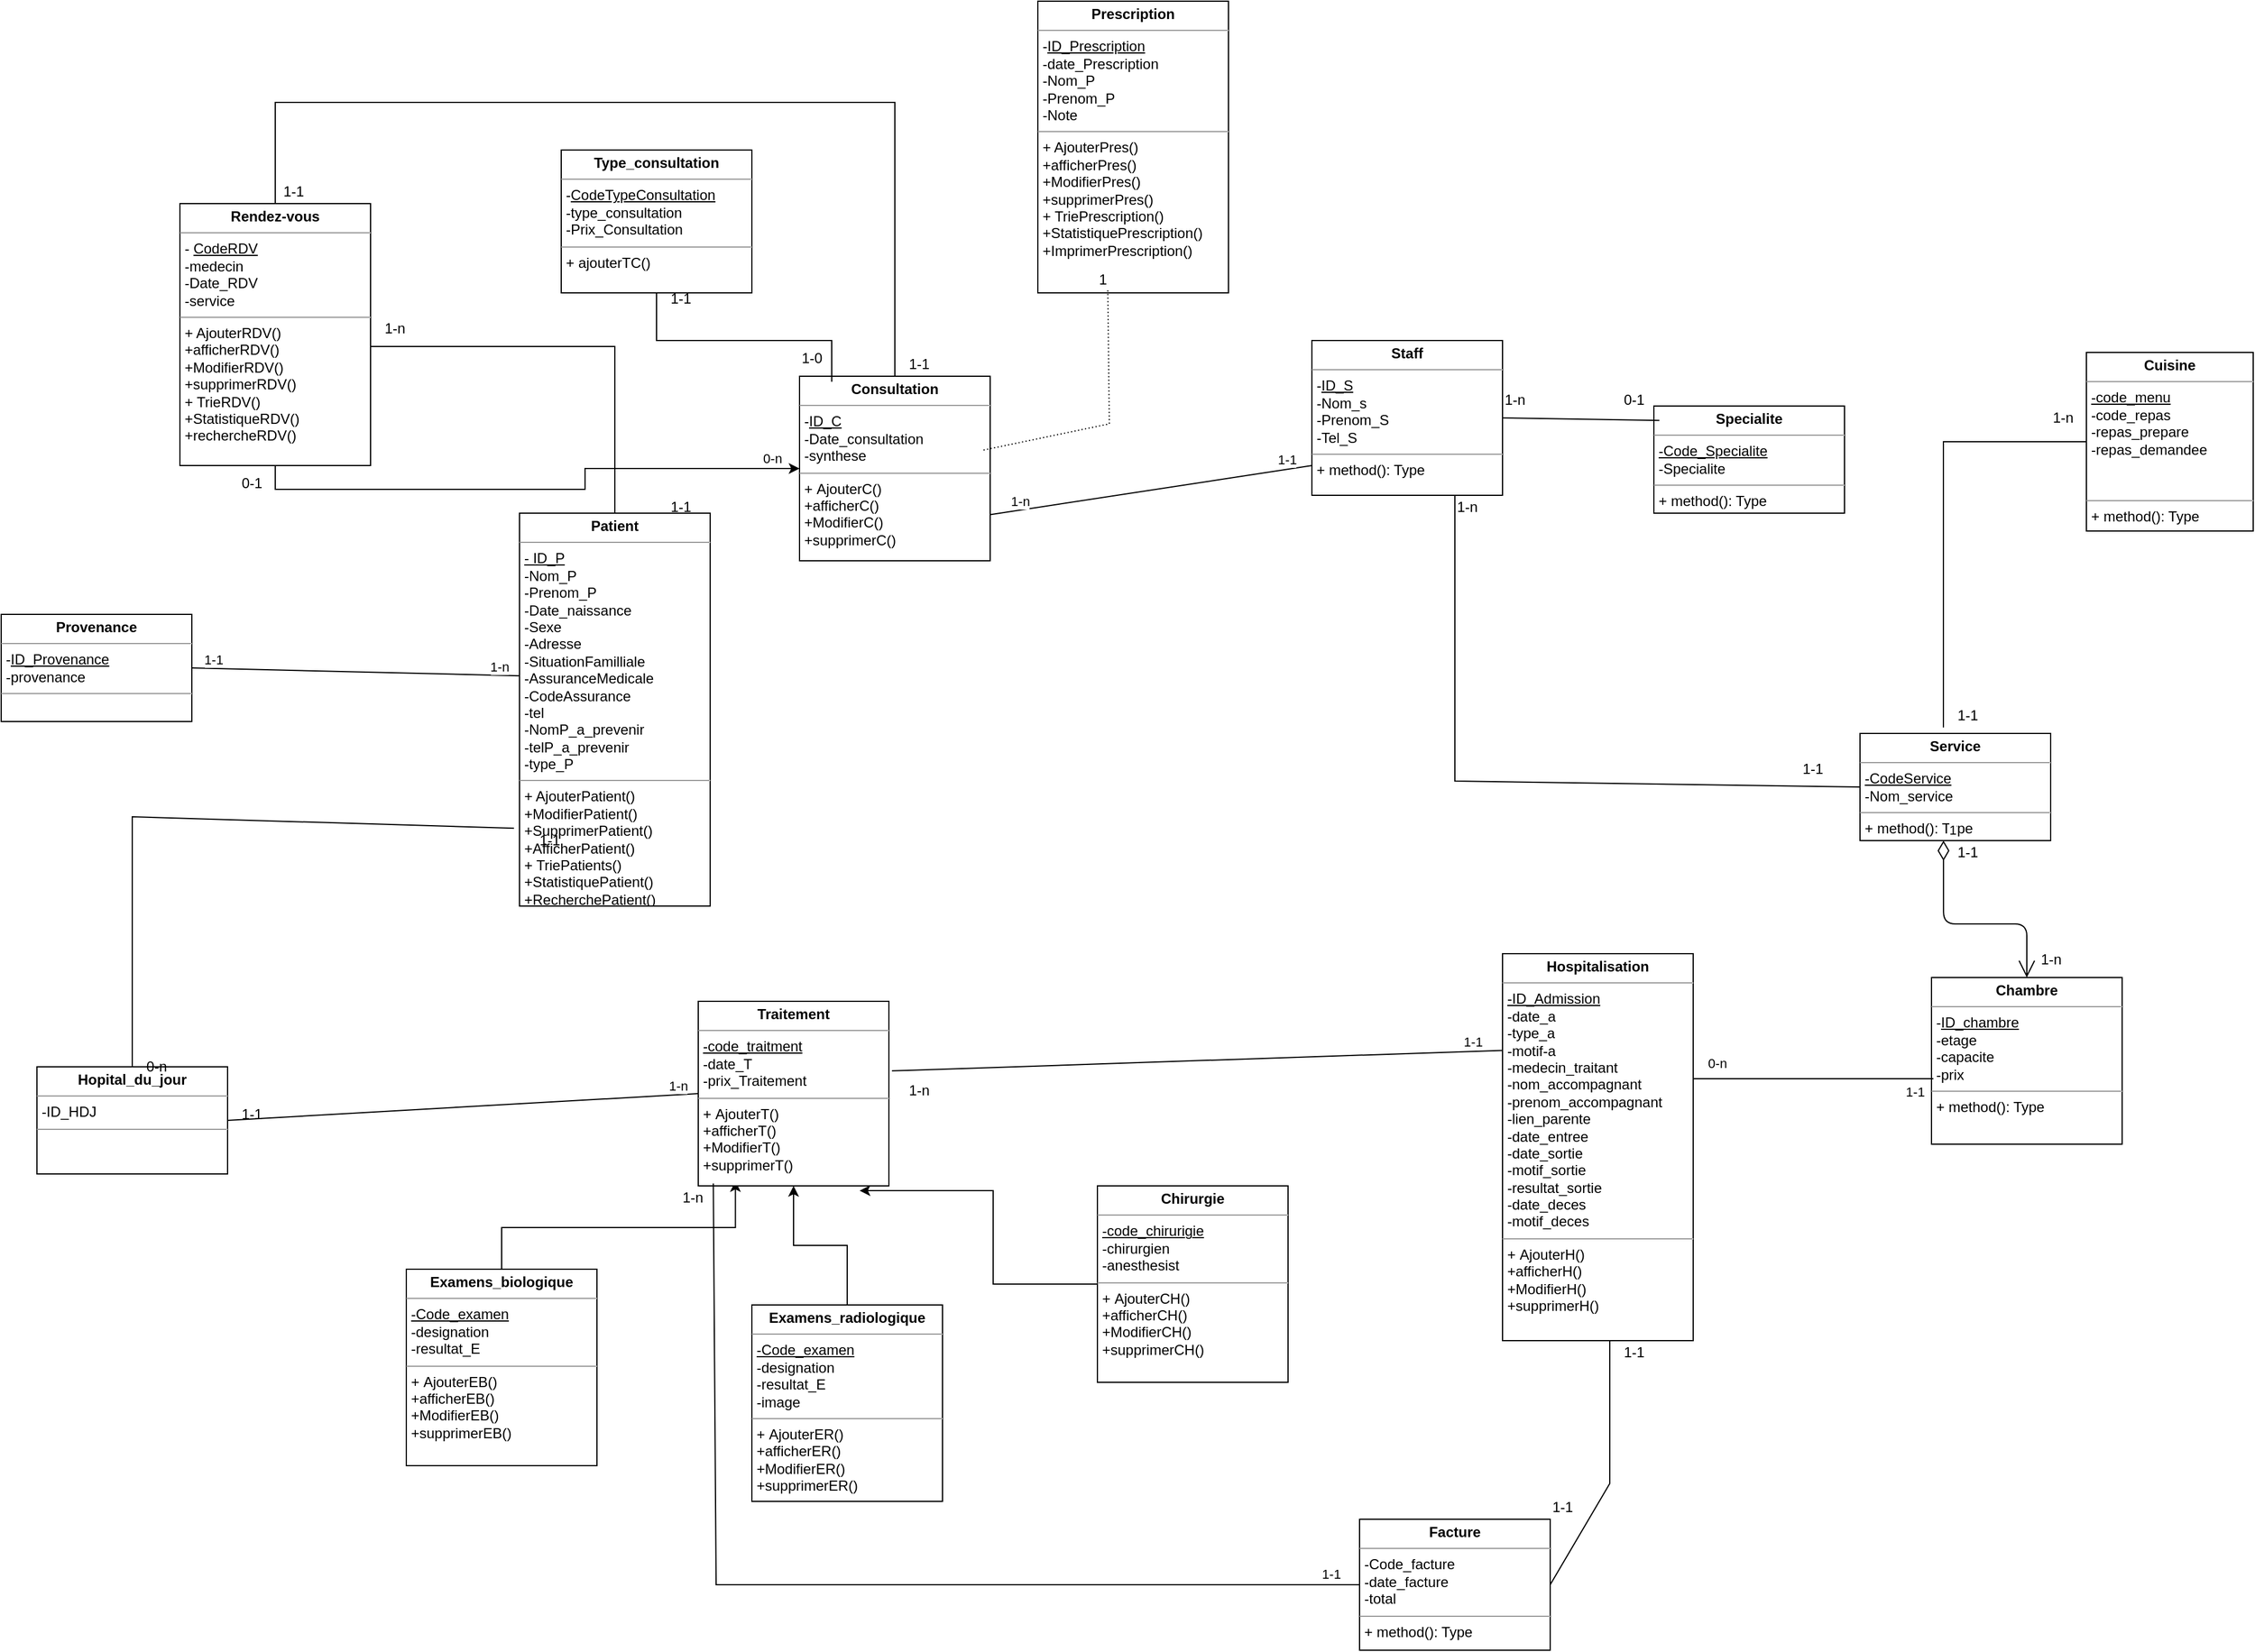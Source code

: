 <mxfile version="13.8.6" type="device"><diagram id="wdol4EGMDwvjUZwqINW_" name="Page-1"><mxGraphModel dx="2154" dy="1728" grid="1" gridSize="10" guides="1" tooltips="1" connect="1" arrows="1" fold="1" page="1" pageScale="1" pageWidth="850" pageHeight="1100" math="0" shadow="0"><root><mxCell id="0"/><mxCell id="1" parent="0"/><mxCell id="u0BROL6Khi2blqSMEqka-16" value="&lt;p style=&quot;margin: 0px ; margin-top: 4px ; text-align: center&quot;&gt;&lt;b&gt;Patient&lt;/b&gt;&lt;/p&gt;&lt;hr size=&quot;1&quot;&gt;&lt;p style=&quot;margin: 0px ; margin-left: 4px&quot;&gt;&lt;u&gt;- ID_P&lt;/u&gt;&lt;/p&gt;&lt;p style=&quot;margin: 0px ; margin-left: 4px&quot;&gt;-Nom_P&lt;/p&gt;&lt;p style=&quot;margin: 0px ; margin-left: 4px&quot;&gt;-Prenom_P&lt;/p&gt;&lt;p style=&quot;margin: 0px ; margin-left: 4px&quot;&gt;-Date_naissance&lt;/p&gt;&lt;p style=&quot;margin: 0px ; margin-left: 4px&quot;&gt;-Sexe&lt;/p&gt;&lt;p style=&quot;margin: 0px ; margin-left: 4px&quot;&gt;-Adresse&lt;/p&gt;&lt;p style=&quot;margin: 0px ; margin-left: 4px&quot;&gt;-SituationFamilliale&lt;/p&gt;&lt;p style=&quot;margin: 0px ; margin-left: 4px&quot;&gt;-AssuranceMedicale&lt;/p&gt;&lt;p style=&quot;margin: 0px ; margin-left: 4px&quot;&gt;-CodeAssurance&lt;/p&gt;&lt;p style=&quot;margin: 0px ; margin-left: 4px&quot;&gt;-tel&lt;/p&gt;&lt;p style=&quot;margin: 0px ; margin-left: 4px&quot;&gt;-NomP_a_prevenir&lt;/p&gt;&lt;p style=&quot;margin: 0px ; margin-left: 4px&quot;&gt;-telP_a_prevenir&lt;/p&gt;&lt;p style=&quot;margin: 0px ; margin-left: 4px&quot;&gt;-type_P&lt;br&gt;&lt;/p&gt;&lt;hr size=&quot;1&quot;&gt;&lt;p style=&quot;margin: 0px ; margin-left: 4px&quot;&gt;+ AjouterPatient()&lt;/p&gt;&lt;p style=&quot;margin: 0px ; margin-left: 4px&quot;&gt;+ModifierPatient()&lt;/p&gt;&lt;p style=&quot;margin: 0px ; margin-left: 4px&quot;&gt;+SupprimerPatient()&lt;/p&gt;&lt;p style=&quot;margin: 0px ; margin-left: 4px&quot;&gt;+AfficherPatient()&lt;/p&gt;&lt;p style=&quot;margin: 0px 0px 0px 4px&quot;&gt;+ TriePatients()&lt;/p&gt;&lt;p style=&quot;margin: 0px 0px 0px 4px&quot;&gt;+StatistiquePatient()&lt;/p&gt;&lt;p style=&quot;margin: 0px 0px 0px 4px&quot;&gt;+RecherchePatient()&lt;/p&gt;" style="verticalAlign=top;align=left;overflow=fill;fontSize=12;fontFamily=Helvetica;html=1;" parent="1" vertex="1"><mxGeometry x="165" y="60" width="160" height="330" as="geometry"/></mxCell><mxCell id="u0BROL6Khi2blqSMEqka-47" style="edgeStyle=orthogonalEdgeStyle;rounded=0;orthogonalLoop=1;jettySize=auto;html=1;exitX=0.5;exitY=1;exitDx=0;exitDy=0;entryX=0;entryY=0.5;entryDx=0;entryDy=0;" parent="1" source="u0BROL6Khi2blqSMEqka-17" target="u0BROL6Khi2blqSMEqka-22" edge="1"><mxGeometry relative="1" as="geometry"/></mxCell><mxCell id="u0BROL6Khi2blqSMEqka-49" value="0-n" style="edgeLabel;html=1;align=center;verticalAlign=middle;resizable=0;points=[];" parent="u0BROL6Khi2blqSMEqka-47" vertex="1" connectable="0"><mxGeometry x="0.903" y="9" relative="1" as="geometry"><mxPoint as="offset"/></mxGeometry></mxCell><mxCell id="u0BROL6Khi2blqSMEqka-17" value="&lt;p style=&quot;margin: 0px ; margin-top: 4px ; text-align: center&quot;&gt;&lt;b&gt;Rendez-vous&lt;/b&gt;&lt;/p&gt;&lt;hr size=&quot;1&quot;&gt;&lt;p style=&quot;margin: 0px ; margin-left: 4px&quot;&gt;- &lt;u&gt;CodeRDV&lt;/u&gt;&lt;/p&gt;&lt;p style=&quot;margin: 0px ; margin-left: 4px&quot;&gt;-medecin&lt;/p&gt;&lt;p style=&quot;margin: 0px ; margin-left: 4px&quot;&gt;-Date_RDV&lt;/p&gt;&lt;p style=&quot;margin: 0px ; margin-left: 4px&quot;&gt;-service&amp;nbsp;&lt;/p&gt;&lt;hr size=&quot;1&quot;&gt;&lt;p style=&quot;margin: 0px ; margin-left: 4px&quot;&gt;+ AjouterRDV()&lt;/p&gt;&lt;p style=&quot;margin: 0px ; margin-left: 4px&quot;&gt;+afficherRDV()&lt;/p&gt;&lt;p style=&quot;margin: 0px ; margin-left: 4px&quot;&gt;+ModifierRDV()&lt;/p&gt;&lt;p style=&quot;margin: 0px ; margin-left: 4px&quot;&gt;+supprimerRDV()&lt;/p&gt;&lt;p style=&quot;margin: 0px 0px 0px 4px&quot;&gt;+ TrieRDV()&lt;/p&gt;&lt;p style=&quot;margin: 0px 0px 0px 4px&quot;&gt;+StatistiqueRDV()&lt;/p&gt;&lt;p style=&quot;margin: 0px 0px 0px 4px&quot;&gt;+rechercheRDV()&lt;/p&gt;" style="verticalAlign=top;align=left;overflow=fill;fontSize=12;fontFamily=Helvetica;html=1;" parent="1" vertex="1"><mxGeometry x="-120" y="-200" width="160" height="220" as="geometry"/></mxCell><mxCell id="u0BROL6Khi2blqSMEqka-21" value="&lt;p style=&quot;margin: 0px ; margin-top: 4px ; text-align: center&quot;&gt;&lt;b&gt;Type_consultation&lt;/b&gt;&lt;/p&gt;&lt;hr size=&quot;1&quot;&gt;&lt;p style=&quot;margin: 0px ; margin-left: 4px&quot;&gt;-&lt;u&gt;CodeTypeConsultation&lt;/u&gt;&lt;/p&gt;&lt;p style=&quot;margin: 0px ; margin-left: 4px&quot;&gt;-type_consultation&lt;/p&gt;&lt;p style=&quot;margin: 0px ; margin-left: 4px&quot;&gt;-Prix_Consultation&lt;/p&gt;&lt;hr size=&quot;1&quot;&gt;&lt;p style=&quot;margin: 0px ; margin-left: 4px&quot;&gt;+ ajouterTC()&lt;/p&gt;" style="verticalAlign=top;align=left;overflow=fill;fontSize=12;fontFamily=Helvetica;html=1;" parent="1" vertex="1"><mxGeometry x="200" y="-245" width="160" height="120" as="geometry"/></mxCell><mxCell id="u0BROL6Khi2blqSMEqka-22" value="&lt;p style=&quot;margin: 0px ; margin-top: 4px ; text-align: center&quot;&gt;&lt;b&gt;Consultation&lt;/b&gt;&lt;/p&gt;&lt;hr size=&quot;1&quot;&gt;&lt;p style=&quot;margin: 0px ; margin-left: 4px&quot;&gt;-&lt;u&gt;ID_C&lt;/u&gt;&lt;/p&gt;&lt;p style=&quot;margin: 0px ; margin-left: 4px&quot;&gt;-Date_consultation&lt;/p&gt;&lt;p style=&quot;margin: 0px ; margin-left: 4px&quot;&gt;-synthese&lt;/p&gt;&lt;hr size=&quot;1&quot;&gt;&lt;p style=&quot;margin: 0px ; margin-left: 4px&quot;&gt;+&amp;nbsp;&lt;span&gt;AjouterC()&lt;/span&gt;&lt;/p&gt;&lt;p style=&quot;margin: 0px 0px 0px 4px&quot;&gt;+afficherC()&lt;/p&gt;&lt;p style=&quot;margin: 0px 0px 0px 4px&quot;&gt;+ModifierC()&lt;/p&gt;&lt;p style=&quot;margin: 0px 0px 0px 4px&quot;&gt;+supprimerC()&lt;/p&gt;&lt;p style=&quot;margin: 0px 0px 0px 4px&quot;&gt;&lt;br&gt;&lt;/p&gt;" style="verticalAlign=top;align=left;overflow=fill;fontSize=12;fontFamily=Helvetica;html=1;" parent="1" vertex="1"><mxGeometry x="400" y="-55" width="160" height="155" as="geometry"/></mxCell><mxCell id="u0BROL6Khi2blqSMEqka-23" value="&lt;p style=&quot;margin: 0px ; margin-top: 4px ; text-align: center&quot;&gt;&lt;b&gt;Prescription&lt;/b&gt;&lt;/p&gt;&lt;hr size=&quot;1&quot;&gt;&lt;p style=&quot;margin: 0px ; margin-left: 4px&quot;&gt;-&lt;u&gt;ID_Prescription&lt;/u&gt;&lt;/p&gt;&lt;p style=&quot;margin: 0px ; margin-left: 4px&quot;&gt;-date_Prescription&lt;/p&gt;&lt;p style=&quot;margin: 0px ; margin-left: 4px&quot;&gt;-Nom_P&lt;/p&gt;&lt;p style=&quot;margin: 0px ; margin-left: 4px&quot;&gt;-Prenom_P&lt;/p&gt;&lt;p style=&quot;margin: 0px ; margin-left: 4px&quot;&gt;-Note&lt;/p&gt;&lt;hr size=&quot;1&quot;&gt;&lt;p style=&quot;margin: 0px 0px 0px 4px&quot;&gt;+ AjouterPres()&lt;/p&gt;&lt;p style=&quot;margin: 0px 0px 0px 4px&quot;&gt;+afficherPres()&lt;/p&gt;&lt;p style=&quot;margin: 0px 0px 0px 4px&quot;&gt;+ModifierPres()&lt;/p&gt;&lt;p style=&quot;margin: 0px 0px 0px 4px&quot;&gt;+supprimerPres()&lt;/p&gt;&lt;p style=&quot;margin: 0px 0px 0px 4px&quot;&gt;+ TriePrescription()&lt;/p&gt;&lt;p style=&quot;margin: 0px 0px 0px 4px&quot;&gt;+StatistiquePrescription()&lt;/p&gt;&lt;p style=&quot;margin: 0px 0px 0px 4px&quot;&gt;+ImprimerPrescription()&lt;/p&gt;" style="verticalAlign=top;align=left;overflow=fill;fontSize=12;fontFamily=Helvetica;html=1;" parent="1" vertex="1"><mxGeometry x="600" y="-370" width="160" height="245" as="geometry"/></mxCell><mxCell id="u0BROL6Khi2blqSMEqka-24" value="&lt;p style=&quot;margin: 0px ; margin-top: 4px ; text-align: center&quot;&gt;&lt;b&gt;Staff&lt;/b&gt;&lt;/p&gt;&lt;hr size=&quot;1&quot;&gt;&lt;p style=&quot;margin: 0px ; margin-left: 4px&quot;&gt;-&lt;u&gt;ID_S&lt;/u&gt;&lt;/p&gt;&lt;p style=&quot;margin: 0px ; margin-left: 4px&quot;&gt;-Nom_s&lt;/p&gt;&lt;p style=&quot;margin: 0px ; margin-left: 4px&quot;&gt;-Prenom_S&amp;nbsp;&lt;/p&gt;&lt;p style=&quot;margin: 0px ; margin-left: 4px&quot;&gt;-Tel_S&lt;/p&gt;&lt;hr size=&quot;1&quot;&gt;&lt;p style=&quot;margin: 0px ; margin-left: 4px&quot;&gt;+ method(): Type&lt;/p&gt;" style="verticalAlign=top;align=left;overflow=fill;fontSize=12;fontFamily=Helvetica;html=1;" parent="1" vertex="1"><mxGeometry x="830" y="-85" width="160" height="130" as="geometry"/></mxCell><mxCell id="u0BROL6Khi2blqSMEqka-25" value="&lt;p style=&quot;margin: 0px ; margin-top: 4px ; text-align: center&quot;&gt;&lt;b&gt;Specialite&lt;/b&gt;&lt;/p&gt;&lt;hr size=&quot;1&quot;&gt;&lt;p style=&quot;margin: 0px ; margin-left: 4px&quot;&gt;&lt;u&gt;-Code_Specialite&lt;/u&gt;&lt;/p&gt;&lt;p style=&quot;margin: 0px ; margin-left: 4px&quot;&gt;-Specialite&lt;/p&gt;&lt;hr size=&quot;1&quot;&gt;&lt;p style=&quot;margin: 0px ; margin-left: 4px&quot;&gt;+ method(): Type&lt;/p&gt;" style="verticalAlign=top;align=left;overflow=fill;fontSize=12;fontFamily=Helvetica;html=1;" parent="1" vertex="1"><mxGeometry x="1117" y="-30" width="160" height="90" as="geometry"/></mxCell><mxCell id="u0BROL6Khi2blqSMEqka-27" value="&lt;p style=&quot;margin: 0px ; margin-top: 4px ; text-align: center&quot;&gt;&lt;b&gt;Service&lt;/b&gt;&lt;/p&gt;&lt;hr size=&quot;1&quot;&gt;&lt;p style=&quot;margin: 0px ; margin-left: 4px&quot;&gt;&lt;u&gt;-CodeService&lt;/u&gt;&lt;/p&gt;&lt;p style=&quot;margin: 0px ; margin-left: 4px&quot;&gt;-Nom_service&lt;/p&gt;&lt;hr size=&quot;1&quot;&gt;&lt;p style=&quot;margin: 0px ; margin-left: 4px&quot;&gt;+ method(): Type&lt;/p&gt;" style="verticalAlign=top;align=left;overflow=fill;fontSize=12;fontFamily=Helvetica;html=1;" parent="1" vertex="1"><mxGeometry x="1290" y="245" width="160" height="90" as="geometry"/></mxCell><mxCell id="u0BROL6Khi2blqSMEqka-29" value="&lt;p style=&quot;margin: 0px ; margin-top: 4px ; text-align: center&quot;&gt;&lt;b&gt;Chambre&lt;/b&gt;&lt;/p&gt;&lt;hr size=&quot;1&quot;&gt;&lt;p style=&quot;margin: 0px ; margin-left: 4px&quot;&gt;-&lt;u&gt;ID_chambre&lt;/u&gt;&lt;/p&gt;&lt;p style=&quot;margin: 0px ; margin-left: 4px&quot;&gt;-etage&lt;/p&gt;&lt;p style=&quot;margin: 0px ; margin-left: 4px&quot;&gt;-capacite&lt;/p&gt;&lt;p style=&quot;margin: 0px ; margin-left: 4px&quot;&gt;-prix&lt;/p&gt;&lt;hr size=&quot;1&quot;&gt;&lt;p style=&quot;margin: 0px ; margin-left: 4px&quot;&gt;+ method(): Type&lt;/p&gt;" style="verticalAlign=top;align=left;overflow=fill;fontSize=12;fontFamily=Helvetica;html=1;" parent="1" vertex="1"><mxGeometry x="1350" y="450" width="160" height="140" as="geometry"/></mxCell><mxCell id="u0BROL6Khi2blqSMEqka-30" value="&lt;p style=&quot;margin: 0px ; margin-top: 4px ; text-align: center&quot;&gt;&lt;b&gt;Provenance&lt;/b&gt;&lt;/p&gt;&lt;hr size=&quot;1&quot;&gt;&lt;p style=&quot;margin: 0px ; margin-left: 4px&quot;&gt;-&lt;u&gt;ID_Provenance&lt;/u&gt;&lt;/p&gt;&lt;p style=&quot;margin: 0px ; margin-left: 4px&quot;&gt;-provenance&lt;/p&gt;&lt;hr size=&quot;1&quot;&gt;&lt;p style=&quot;margin: 0px ; margin-left: 4px&quot;&gt;&lt;br&gt;&lt;/p&gt;" style="verticalAlign=top;align=left;overflow=fill;fontSize=12;fontFamily=Helvetica;html=1;" parent="1" vertex="1"><mxGeometry x="-270" y="145" width="160" height="90" as="geometry"/></mxCell><mxCell id="u0BROL6Khi2blqSMEqka-59" style="edgeStyle=orthogonalEdgeStyle;rounded=0;orthogonalLoop=1;jettySize=auto;html=1;exitX=0.5;exitY=0;exitDx=0;exitDy=0;entryX=0.195;entryY=0.974;entryDx=0;entryDy=0;entryPerimeter=0;" parent="1" source="u0BROL6Khi2blqSMEqka-31" target="u0BROL6Khi2blqSMEqka-34" edge="1"><mxGeometry relative="1" as="geometry"/></mxCell><mxCell id="u0BROL6Khi2blqSMEqka-31" value="&lt;p style=&quot;margin: 0px ; margin-top: 4px ; text-align: center&quot;&gt;&lt;b&gt;Examens_biologique&lt;/b&gt;&lt;/p&gt;&lt;hr size=&quot;1&quot;&gt;&lt;p style=&quot;margin: 0px ; margin-left: 4px&quot;&gt;&lt;u&gt;-Code_examen&lt;/u&gt;&lt;/p&gt;&lt;p style=&quot;margin: 0px ; margin-left: 4px&quot;&gt;-designation&lt;/p&gt;&lt;p style=&quot;margin: 0px ; margin-left: 4px&quot;&gt;-resultat_E&lt;/p&gt;&lt;hr size=&quot;1&quot;&gt;&lt;p style=&quot;margin: 0px 0px 0px 4px&quot;&gt;+&amp;nbsp;AjouterEB()&lt;/p&gt;&lt;p style=&quot;margin: 0px 0px 0px 4px&quot;&gt;+afficherEB()&lt;/p&gt;&lt;p style=&quot;margin: 0px 0px 0px 4px&quot;&gt;+ModifierEB()&lt;/p&gt;&lt;p style=&quot;margin: 0px 0px 0px 4px&quot;&gt;+supprimerEB()&lt;/p&gt;" style="verticalAlign=top;align=left;overflow=fill;fontSize=12;fontFamily=Helvetica;html=1;" parent="1" vertex="1"><mxGeometry x="70" y="695" width="160" height="165" as="geometry"/></mxCell><mxCell id="u0BROL6Khi2blqSMEqka-60" style="edgeStyle=orthogonalEdgeStyle;rounded=0;orthogonalLoop=1;jettySize=auto;html=1;exitX=0.5;exitY=0;exitDx=0;exitDy=0;entryX=0.5;entryY=1;entryDx=0;entryDy=0;" parent="1" source="u0BROL6Khi2blqSMEqka-32" target="u0BROL6Khi2blqSMEqka-34" edge="1"><mxGeometry relative="1" as="geometry"/></mxCell><mxCell id="u0BROL6Khi2blqSMEqka-32" value="&lt;p style=&quot;margin: 0px ; margin-top: 4px ; text-align: center&quot;&gt;&lt;b&gt;Examens_radiologique&lt;/b&gt;&lt;/p&gt;&lt;hr size=&quot;1&quot;&gt;&lt;p style=&quot;margin: 0px ; margin-left: 4px&quot;&gt;&lt;u&gt;-Code_examen&lt;/u&gt;&lt;/p&gt;&lt;p style=&quot;margin: 0px ; margin-left: 4px&quot;&gt;-designation&lt;/p&gt;&lt;p style=&quot;margin: 0px ; margin-left: 4px&quot;&gt;-resultat_E&lt;/p&gt;&lt;p style=&quot;margin: 0px ; margin-left: 4px&quot;&gt;-image&lt;/p&gt;&lt;hr size=&quot;1&quot;&gt;&lt;p style=&quot;margin: 0px 0px 0px 4px&quot;&gt;+&amp;nbsp;AjouterER()&lt;/p&gt;&lt;p style=&quot;margin: 0px 0px 0px 4px&quot;&gt;+afficherER()&lt;/p&gt;&lt;p style=&quot;margin: 0px 0px 0px 4px&quot;&gt;+ModifierER()&lt;/p&gt;&lt;p style=&quot;margin: 0px 0px 0px 4px&quot;&gt;+supprimerER()&lt;/p&gt;" style="verticalAlign=top;align=left;overflow=fill;fontSize=12;fontFamily=Helvetica;html=1;" parent="1" vertex="1"><mxGeometry x="360" y="725" width="160" height="165" as="geometry"/></mxCell><mxCell id="u0BROL6Khi2blqSMEqka-61" style="edgeStyle=orthogonalEdgeStyle;rounded=0;orthogonalLoop=1;jettySize=auto;html=1;exitX=0;exitY=0.5;exitDx=0;exitDy=0;entryX=0.846;entryY=1.026;entryDx=0;entryDy=0;entryPerimeter=0;" parent="1" source="u0BROL6Khi2blqSMEqka-33" target="u0BROL6Khi2blqSMEqka-34" edge="1"><mxGeometry relative="1" as="geometry"/></mxCell><mxCell id="u0BROL6Khi2blqSMEqka-33" value="&lt;p style=&quot;margin: 0px ; margin-top: 4px ; text-align: center&quot;&gt;&lt;b&gt;Chirurgie&lt;/b&gt;&lt;/p&gt;&lt;hr size=&quot;1&quot;&gt;&lt;p style=&quot;margin: 0px ; margin-left: 4px&quot;&gt;&lt;u&gt;-code_chirurigie&lt;/u&gt;&lt;/p&gt;&lt;p style=&quot;margin: 0px ; margin-left: 4px&quot;&gt;-chirurgien&lt;/p&gt;&lt;p style=&quot;margin: 0px ; margin-left: 4px&quot;&gt;-anesthesist&lt;/p&gt;&lt;hr size=&quot;1&quot;&gt;&lt;p style=&quot;margin: 0px 0px 0px 4px&quot;&gt;+&amp;nbsp;AjouterCH()&lt;/p&gt;&lt;p style=&quot;margin: 0px 0px 0px 4px&quot;&gt;+afficherCH()&lt;/p&gt;&lt;p style=&quot;margin: 0px 0px 0px 4px&quot;&gt;+ModifierCH()&lt;/p&gt;&lt;p style=&quot;margin: 0px 0px 0px 4px&quot;&gt;+supprimerCH()&lt;/p&gt;" style="verticalAlign=top;align=left;overflow=fill;fontSize=12;fontFamily=Helvetica;html=1;" parent="1" vertex="1"><mxGeometry x="650" y="625" width="160" height="165" as="geometry"/></mxCell><mxCell id="u0BROL6Khi2blqSMEqka-34" value="&lt;p style=&quot;margin: 0px ; margin-top: 4px ; text-align: center&quot;&gt;&lt;b&gt;Traitement&lt;/b&gt;&lt;/p&gt;&lt;hr size=&quot;1&quot;&gt;&lt;p style=&quot;margin: 0px ; margin-left: 4px&quot;&gt;&lt;u&gt;-code_traitment&lt;/u&gt;&lt;/p&gt;&lt;p style=&quot;margin: 0px ; margin-left: 4px&quot;&gt;-date_T&lt;/p&gt;&lt;p style=&quot;margin: 0px ; margin-left: 4px&quot;&gt;-prix_Traitement&lt;/p&gt;&lt;hr size=&quot;1&quot;&gt;&lt;p style=&quot;margin: 0px 0px 0px 4px&quot;&gt;+&amp;nbsp;AjouterT()&lt;/p&gt;&lt;p style=&quot;margin: 0px 0px 0px 4px&quot;&gt;+afficherT()&lt;/p&gt;&lt;p style=&quot;margin: 0px 0px 0px 4px&quot;&gt;+ModifierT()&lt;/p&gt;&lt;p style=&quot;margin: 0px 0px 0px 4px&quot;&gt;+supprimerT()&lt;/p&gt;" style="verticalAlign=top;align=left;overflow=fill;fontSize=12;fontFamily=Helvetica;html=1;" parent="1" vertex="1"><mxGeometry x="315" y="470" width="160" height="155" as="geometry"/></mxCell><mxCell id="u0BROL6Khi2blqSMEqka-35" value="&lt;p style=&quot;margin: 0px ; margin-top: 4px ; text-align: center&quot;&gt;&lt;b&gt;Hospitalisation&lt;/b&gt;&lt;/p&gt;&lt;hr size=&quot;1&quot;&gt;&lt;p style=&quot;margin: 0px ; margin-left: 4px&quot;&gt;&lt;u&gt;-ID_Admission&lt;/u&gt;&lt;/p&gt;&lt;p style=&quot;margin: 0px ; margin-left: 4px&quot;&gt;-date_a&lt;/p&gt;&lt;p style=&quot;margin: 0px ; margin-left: 4px&quot;&gt;-type_a&lt;/p&gt;&lt;p style=&quot;margin: 0px ; margin-left: 4px&quot;&gt;-motif-a&lt;/p&gt;&lt;p style=&quot;margin: 0px ; margin-left: 4px&quot;&gt;-medecin_traitant&lt;/p&gt;&lt;p style=&quot;margin: 0px ; margin-left: 4px&quot;&gt;-nom_accompagnant&lt;/p&gt;&lt;p style=&quot;margin: 0px ; margin-left: 4px&quot;&gt;-prenom_accompagnant&lt;br&gt;&lt;/p&gt;&lt;p style=&quot;margin: 0px ; margin-left: 4px&quot;&gt;-lien_parente&lt;/p&gt;&lt;p style=&quot;margin: 0px ; margin-left: 4px&quot;&gt;-date_entree&lt;/p&gt;&lt;p style=&quot;margin: 0px ; margin-left: 4px&quot;&gt;-date_sortie&lt;/p&gt;&lt;p style=&quot;margin: 0px ; margin-left: 4px&quot;&gt;-motif_sortie&lt;/p&gt;&lt;p style=&quot;margin: 0px ; margin-left: 4px&quot;&gt;-resultat_sortie&lt;/p&gt;&lt;p style=&quot;margin: 0px ; margin-left: 4px&quot;&gt;-date_deces&lt;/p&gt;&lt;p style=&quot;margin: 0px ; margin-left: 4px&quot;&gt;-motif_deces&lt;/p&gt;&lt;hr size=&quot;1&quot;&gt;&lt;p style=&quot;margin: 0px 0px 0px 4px&quot;&gt;+&amp;nbsp;AjouterH()&lt;/p&gt;&lt;p style=&quot;margin: 0px 0px 0px 4px&quot;&gt;+afficherH()&lt;/p&gt;&lt;p style=&quot;margin: 0px 0px 0px 4px&quot;&gt;+ModifierH()&lt;/p&gt;&lt;p style=&quot;margin: 0px 0px 0px 4px&quot;&gt;+supprimerH()&lt;/p&gt;" style="verticalAlign=top;align=left;overflow=fill;fontSize=12;fontFamily=Helvetica;html=1;" parent="1" vertex="1"><mxGeometry x="990" y="430" width="160" height="325" as="geometry"/></mxCell><mxCell id="u0BROL6Khi2blqSMEqka-36" value="&lt;p style=&quot;margin: 0px ; margin-top: 4px ; text-align: center&quot;&gt;&lt;b&gt;Hopital_du_jour&lt;/b&gt;&lt;/p&gt;&lt;hr size=&quot;1&quot;&gt;&lt;p style=&quot;margin: 0px ; margin-left: 4px&quot;&gt;-ID_HDJ&lt;/p&gt;&lt;hr size=&quot;1&quot;&gt;&lt;p style=&quot;margin: 0px ; margin-left: 4px&quot;&gt;&lt;br&gt;&lt;/p&gt;" style="verticalAlign=top;align=left;overflow=fill;fontSize=12;fontFamily=Helvetica;html=1;" parent="1" vertex="1"><mxGeometry x="-240" y="525" width="160" height="90" as="geometry"/></mxCell><mxCell id="u0BROL6Khi2blqSMEqka-37" value="&lt;p style=&quot;margin: 0px ; margin-top: 4px ; text-align: center&quot;&gt;&lt;b&gt;Facture&lt;/b&gt;&lt;/p&gt;&lt;hr size=&quot;1&quot;&gt;&lt;p style=&quot;margin: 0px ; margin-left: 4px&quot;&gt;-Code_facture&lt;/p&gt;&lt;p style=&quot;margin: 0px ; margin-left: 4px&quot;&gt;-date_facture&lt;/p&gt;&lt;p style=&quot;margin: 0px ; margin-left: 4px&quot;&gt;-total&lt;/p&gt;&lt;hr size=&quot;1&quot;&gt;&lt;p style=&quot;margin: 0px ; margin-left: 4px&quot;&gt;+ method(): Type&lt;/p&gt;" style="verticalAlign=top;align=left;overflow=fill;fontSize=12;fontFamily=Helvetica;html=1;" parent="1" vertex="1"><mxGeometry x="870" y="905" width="160" height="110" as="geometry"/></mxCell><mxCell id="u0BROL6Khi2blqSMEqka-39" value="" style="endArrow=none;html=1;rounded=0;entryX=0.5;entryY=0;entryDx=0;entryDy=0;" parent="1" target="u0BROL6Khi2blqSMEqka-16" edge="1"><mxGeometry relative="1" as="geometry"><mxPoint x="40" y="-80" as="sourcePoint"/><mxPoint x="180" y="35" as="targetPoint"/><Array as="points"><mxPoint x="245" y="-80"/></Array></mxGeometry></mxCell><mxCell id="u0BROL6Khi2blqSMEqka-40" value="1-n" style="text;html=1;align=center;verticalAlign=middle;resizable=0;points=[];autosize=1;" parent="1" vertex="1"><mxGeometry x="45" y="-105" width="30" height="20" as="geometry"/></mxCell><mxCell id="u0BROL6Khi2blqSMEqka-41" value="1-1" style="text;html=1;align=center;verticalAlign=middle;resizable=0;points=[];autosize=1;" parent="1" vertex="1"><mxGeometry x="285" y="45" width="30" height="20" as="geometry"/></mxCell><mxCell id="u0BROL6Khi2blqSMEqka-44" value="" style="endArrow=none;html=1;rounded=0;entryX=0.5;entryY=0;entryDx=0;entryDy=0;exitX=0.5;exitY=0;exitDx=0;exitDy=0;" parent="1" source="u0BROL6Khi2blqSMEqka-17" target="u0BROL6Khi2blqSMEqka-22" edge="1"><mxGeometry relative="1" as="geometry"><mxPoint x="-70" y="-285" as="sourcePoint"/><mxPoint x="470" y="35" as="targetPoint"/><Array as="points"><mxPoint x="-40" y="-285"/><mxPoint x="480" y="-285"/></Array></mxGeometry></mxCell><mxCell id="u0BROL6Khi2blqSMEqka-45" value="1-1" style="text;html=1;align=center;verticalAlign=middle;resizable=0;points=[];autosize=1;" parent="1" vertex="1"><mxGeometry x="485" y="-75" width="30" height="20" as="geometry"/></mxCell><mxCell id="u0BROL6Khi2blqSMEqka-46" value="1-1" style="text;html=1;align=center;verticalAlign=middle;resizable=0;points=[];autosize=1;" parent="1" vertex="1"><mxGeometry x="-40" y="-220" width="30" height="20" as="geometry"/></mxCell><mxCell id="u0BROL6Khi2blqSMEqka-48" value="0-1" style="text;html=1;align=center;verticalAlign=middle;resizable=0;points=[];autosize=1;" parent="1" vertex="1"><mxGeometry x="-75" y="25" width="30" height="20" as="geometry"/></mxCell><mxCell id="u0BROL6Khi2blqSMEqka-50" value="" style="endArrow=none;html=1;rounded=0;exitX=1;exitY=0.5;exitDx=0;exitDy=0;entryX=0.003;entryY=0.414;entryDx=0;entryDy=0;entryPerimeter=0;" parent="1" source="u0BROL6Khi2blqSMEqka-30" target="u0BROL6Khi2blqSMEqka-16" edge="1"><mxGeometry relative="1" as="geometry"><mxPoint x="-40" y="215" as="sourcePoint"/><mxPoint x="120" y="215" as="targetPoint"/></mxGeometry></mxCell><mxCell id="u0BROL6Khi2blqSMEqka-51" value="1-1" style="edgeLabel;html=1;align=center;verticalAlign=middle;resizable=0;points=[];" parent="u0BROL6Khi2blqSMEqka-50" vertex="1" connectable="0"><mxGeometry x="-0.873" y="8" relative="1" as="geometry"><mxPoint as="offset"/></mxGeometry></mxCell><mxCell id="u0BROL6Khi2blqSMEqka-52" value="1-n" style="edgeLabel;html=1;align=center;verticalAlign=middle;resizable=0;points=[];" parent="u0BROL6Khi2blqSMEqka-50" vertex="1" connectable="0"><mxGeometry x="0.874" y="7" relative="1" as="geometry"><mxPoint as="offset"/></mxGeometry></mxCell><mxCell id="u0BROL6Khi2blqSMEqka-53" value="" style="endArrow=none;html=1;rounded=0;exitX=0.5;exitY=0;exitDx=0;exitDy=0;entryX=-0.029;entryY=0.802;entryDx=0;entryDy=0;entryPerimeter=0;" parent="1" source="u0BROL6Khi2blqSMEqka-36" target="u0BROL6Khi2blqSMEqka-16" edge="1"><mxGeometry relative="1" as="geometry"><mxPoint x="60" y="485" as="sourcePoint"/><mxPoint x="206" y="315" as="targetPoint"/><Array as="points"><mxPoint x="-160" y="315"/></Array></mxGeometry></mxCell><mxCell id="u0BROL6Khi2blqSMEqka-54" value="0-n" style="text;html=1;align=center;verticalAlign=middle;resizable=0;points=[];autosize=1;" parent="1" vertex="1"><mxGeometry x="-155" y="515" width="30" height="20" as="geometry"/></mxCell><mxCell id="u0BROL6Khi2blqSMEqka-55" value="1-1" style="text;html=1;align=center;verticalAlign=middle;resizable=0;points=[];autosize=1;" parent="1" vertex="1"><mxGeometry x="175" y="325" width="30" height="20" as="geometry"/></mxCell><mxCell id="u0BROL6Khi2blqSMEqka-56" value="" style="endArrow=none;html=1;rounded=0;exitX=1;exitY=0.5;exitDx=0;exitDy=0;entryX=0;entryY=0.5;entryDx=0;entryDy=0;" parent="1" source="u0BROL6Khi2blqSMEqka-36" target="u0BROL6Khi2blqSMEqka-34" edge="1"><mxGeometry relative="1" as="geometry"><mxPoint x="60" y="485" as="sourcePoint"/><mxPoint x="220" y="485" as="targetPoint"/><Array as="points"/></mxGeometry></mxCell><mxCell id="u0BROL6Khi2blqSMEqka-58" value="1-n" style="edgeLabel;html=1;align=center;verticalAlign=middle;resizable=0;points=[];" parent="u0BROL6Khi2blqSMEqka-56" vertex="1" connectable="0"><mxGeometry x="0.92" y="8" relative="1" as="geometry"><mxPoint x="-1" as="offset"/></mxGeometry></mxCell><mxCell id="u0BROL6Khi2blqSMEqka-57" value="1-1" style="text;html=1;align=center;verticalAlign=middle;resizable=0;points=[];autosize=1;" parent="1" vertex="1"><mxGeometry x="-75" y="555" width="30" height="20" as="geometry"/></mxCell><mxCell id="u0BROL6Khi2blqSMEqka-62" value="" style="endArrow=none;html=1;rounded=0;entryX=0;entryY=0.5;entryDx=0;entryDy=0;exitX=0.079;exitY=0.987;exitDx=0;exitDy=0;exitPerimeter=0;" parent="1" source="u0BROL6Khi2blqSMEqka-34" target="u0BROL6Khi2blqSMEqka-37" edge="1"><mxGeometry relative="1" as="geometry"><mxPoint x="310" y="880" as="sourcePoint"/><mxPoint x="840" y="859.29" as="targetPoint"/><Array as="points"><mxPoint x="330" y="960"/></Array></mxGeometry></mxCell><mxCell id="u0BROL6Khi2blqSMEqka-64" value="1-1" style="edgeLabel;html=1;align=center;verticalAlign=middle;resizable=0;points=[];" parent="u0BROL6Khi2blqSMEqka-62" vertex="1" connectable="0"><mxGeometry x="0.944" y="9" relative="1" as="geometry"><mxPoint as="offset"/></mxGeometry></mxCell><mxCell id="u0BROL6Khi2blqSMEqka-63" value="1-n" style="text;html=1;align=center;verticalAlign=middle;resizable=0;points=[];autosize=1;" parent="1" vertex="1"><mxGeometry x="295" y="625" width="30" height="20" as="geometry"/></mxCell><mxCell id="u0BROL6Khi2blqSMEqka-65" value="" style="endArrow=none;html=1;rounded=0;exitX=1.016;exitY=0.377;exitDx=0;exitDy=0;exitPerimeter=0;entryX=0;entryY=0.25;entryDx=0;entryDy=0;" parent="1" source="u0BROL6Khi2blqSMEqka-34" target="u0BROL6Khi2blqSMEqka-35" edge="1"><mxGeometry relative="1" as="geometry"><mxPoint x="580" y="555" as="sourcePoint"/><mxPoint x="740" y="555" as="targetPoint"/></mxGeometry></mxCell><mxCell id="u0BROL6Khi2blqSMEqka-67" value="1-1" style="edgeLabel;html=1;align=center;verticalAlign=middle;resizable=0;points=[];" parent="u0BROL6Khi2blqSMEqka-65" vertex="1" connectable="0"><mxGeometry x="0.901" y="8" relative="1" as="geometry"><mxPoint as="offset"/></mxGeometry></mxCell><mxCell id="u0BROL6Khi2blqSMEqka-66" value="1-n" style="text;html=1;align=center;verticalAlign=middle;resizable=0;points=[];autosize=1;" parent="1" vertex="1"><mxGeometry x="485" y="535" width="30" height="20" as="geometry"/></mxCell><mxCell id="u0BROL6Khi2blqSMEqka-68" value="" style="endArrow=none;html=1;rounded=0;exitX=1;exitY=0.5;exitDx=0;exitDy=0;" parent="1" edge="1" source="u0BROL6Khi2blqSMEqka-37"><mxGeometry relative="1" as="geometry"><mxPoint x="1030" y="875" as="sourcePoint"/><mxPoint x="1080" y="755" as="targetPoint"/><Array as="points"><mxPoint x="1080" y="875"/></Array></mxGeometry></mxCell><mxCell id="u0BROL6Khi2blqSMEqka-69" value="1-1" style="text;html=1;align=center;verticalAlign=middle;resizable=0;points=[];autosize=1;" parent="1" vertex="1"><mxGeometry x="1085" y="755" width="30" height="20" as="geometry"/></mxCell><mxCell id="u0BROL6Khi2blqSMEqka-70" value="1-1" style="text;html=1;align=center;verticalAlign=middle;resizable=0;points=[];autosize=1;" parent="1" vertex="1"><mxGeometry x="1025" y="885" width="30" height="20" as="geometry"/></mxCell><mxCell id="u0BROL6Khi2blqSMEqka-71" value="" style="endArrow=none;html=1;rounded=0;entryX=0.01;entryY=0.607;entryDx=0;entryDy=0;entryPerimeter=0;" parent="1" target="u0BROL6Khi2blqSMEqka-29" edge="1"><mxGeometry relative="1" as="geometry"><mxPoint x="1150" y="535" as="sourcePoint"/><mxPoint x="1310" y="535" as="targetPoint"/></mxGeometry></mxCell><mxCell id="u0BROL6Khi2blqSMEqka-72" value="0-n" style="edgeLabel;html=1;align=center;verticalAlign=middle;resizable=0;points=[];" parent="u0BROL6Khi2blqSMEqka-71" vertex="1" connectable="0"><mxGeometry x="-0.8" y="13" relative="1" as="geometry"><mxPoint as="offset"/></mxGeometry></mxCell><mxCell id="u0BROL6Khi2blqSMEqka-73" value="1-1" style="edgeLabel;html=1;align=center;verticalAlign=middle;resizable=0;points=[];" parent="u0BROL6Khi2blqSMEqka-71" vertex="1" connectable="0"><mxGeometry x="0.844" y="-11" relative="1" as="geometry"><mxPoint as="offset"/></mxGeometry></mxCell><mxCell id="u0BROL6Khi2blqSMEqka-74" value="1" style="endArrow=open;html=1;endSize=12;startArrow=diamondThin;startSize=14;startFill=0;edgeStyle=orthogonalEdgeStyle;align=left;verticalAlign=bottom;exitX=0.438;exitY=1;exitDx=0;exitDy=0;exitPerimeter=0;entryX=0.5;entryY=0;entryDx=0;entryDy=0;" parent="1" source="u0BROL6Khi2blqSMEqka-27" target="u0BROL6Khi2blqSMEqka-29" edge="1"><mxGeometry x="-1" y="3" relative="1" as="geometry"><mxPoint x="1330" y="405" as="sourcePoint"/><mxPoint x="1500" y="405" as="targetPoint"/><Array as="points"><mxPoint x="1360" y="405"/><mxPoint x="1430" y="405"/></Array></mxGeometry></mxCell><mxCell id="u0BROL6Khi2blqSMEqka-75" value="1-1" style="text;html=1;align=center;verticalAlign=middle;resizable=0;points=[];autosize=1;" parent="1" vertex="1"><mxGeometry x="1365" y="335" width="30" height="20" as="geometry"/></mxCell><mxCell id="u0BROL6Khi2blqSMEqka-76" value="1-n" style="text;html=1;align=center;verticalAlign=middle;resizable=0;points=[];autosize=1;" parent="1" vertex="1"><mxGeometry x="1435" y="425" width="30" height="20" as="geometry"/></mxCell><mxCell id="u0BROL6Khi2blqSMEqka-79" value="" style="endArrow=none;html=1;rounded=0;exitX=1;exitY=0.5;exitDx=0;exitDy=0;entryX=0.029;entryY=0.135;entryDx=0;entryDy=0;entryPerimeter=0;" parent="1" source="u0BROL6Khi2blqSMEqka-24" target="u0BROL6Khi2blqSMEqka-25" edge="1"><mxGeometry relative="1" as="geometry"><mxPoint x="980" y="-20.71" as="sourcePoint"/><mxPoint x="1120" y="-21" as="targetPoint"/></mxGeometry></mxCell><mxCell id="u0BROL6Khi2blqSMEqka-80" value="1-n" style="text;html=1;align=center;verticalAlign=middle;resizable=0;points=[];autosize=1;" parent="1" vertex="1"><mxGeometry x="985" y="-45" width="30" height="20" as="geometry"/></mxCell><mxCell id="u0BROL6Khi2blqSMEqka-81" value="0-1" style="text;html=1;align=center;verticalAlign=middle;resizable=0;points=[];autosize=1;" parent="1" vertex="1"><mxGeometry x="1085" y="-45" width="30" height="20" as="geometry"/></mxCell><mxCell id="u0BROL6Khi2blqSMEqka-82" value="" style="endArrow=none;html=1;rounded=0;exitX=0.75;exitY=1;exitDx=0;exitDy=0;entryX=0;entryY=0.5;entryDx=0;entryDy=0;" parent="1" source="u0BROL6Khi2blqSMEqka-24" target="u0BROL6Khi2blqSMEqka-27" edge="1"><mxGeometry relative="1" as="geometry"><mxPoint x="920" y="195" as="sourcePoint"/><mxPoint x="1080" y="195" as="targetPoint"/><Array as="points"><mxPoint x="950" y="195"/><mxPoint x="950" y="285"/></Array></mxGeometry></mxCell><mxCell id="u0BROL6Khi2blqSMEqka-83" value="1-n" style="text;html=1;align=center;verticalAlign=middle;resizable=0;points=[];autosize=1;" parent="1" vertex="1"><mxGeometry x="945" y="45" width="30" height="20" as="geometry"/></mxCell><mxCell id="u0BROL6Khi2blqSMEqka-84" value="1-1" style="text;html=1;align=center;verticalAlign=middle;resizable=0;points=[];autosize=1;" parent="1" vertex="1"><mxGeometry x="1235" y="265" width="30" height="20" as="geometry"/></mxCell><mxCell id="u0BROL6Khi2blqSMEqka-86" value="" style="endArrow=none;html=1;rounded=0;dashed=1;dashPattern=1 2;exitX=0.965;exitY=0.4;exitDx=0;exitDy=0;exitPerimeter=0;entryX=0.367;entryY=0.99;entryDx=0;entryDy=0;entryPerimeter=0;" parent="1" source="u0BROL6Khi2blqSMEqka-22" target="u0BROL6Khi2blqSMEqka-23" edge="1"><mxGeometry relative="1" as="geometry"><mxPoint x="580" y="-15" as="sourcePoint"/><mxPoint x="740" y="-15" as="targetPoint"/><Array as="points"><mxPoint x="660" y="-15"/></Array></mxGeometry></mxCell><mxCell id="u0BROL6Khi2blqSMEqka-87" value="1" style="resizable=0;html=1;align=right;verticalAlign=bottom;" parent="u0BROL6Khi2blqSMEqka-86" connectable="0" vertex="1"><mxGeometry x="1" relative="1" as="geometry"/></mxCell><mxCell id="u0BROL6Khi2blqSMEqka-89" value="" style="endArrow=none;html=1;rounded=0;exitX=1;exitY=0.75;exitDx=0;exitDy=0;" parent="1" source="u0BROL6Khi2blqSMEqka-22" edge="1"><mxGeometry relative="1" as="geometry"><mxPoint x="610" y="25" as="sourcePoint"/><mxPoint x="830" y="20" as="targetPoint"/></mxGeometry></mxCell><mxCell id="u0BROL6Khi2blqSMEqka-90" value="1-n" style="edgeLabel;html=1;align=center;verticalAlign=middle;resizable=0;points=[];" parent="u0BROL6Khi2blqSMEqka-89" vertex="1" connectable="0"><mxGeometry x="-0.808" y="8" relative="1" as="geometry"><mxPoint as="offset"/></mxGeometry></mxCell><mxCell id="u0BROL6Khi2blqSMEqka-91" value="1-1" style="edgeLabel;html=1;align=center;verticalAlign=middle;resizable=0;points=[];" parent="u0BROL6Khi2blqSMEqka-89" vertex="1" connectable="0"><mxGeometry x="0.853" y="8" relative="1" as="geometry"><mxPoint as="offset"/></mxGeometry></mxCell><mxCell id="u0BROL6Khi2blqSMEqka-92" value="" style="endArrow=none;html=1;rounded=0;exitX=0.5;exitY=1;exitDx=0;exitDy=0;entryX=0.169;entryY=0.03;entryDx=0;entryDy=0;entryPerimeter=0;" parent="1" source="u0BROL6Khi2blqSMEqka-21" target="u0BROL6Khi2blqSMEqka-22" edge="1"><mxGeometry relative="1" as="geometry"><mxPoint x="240" y="-85" as="sourcePoint"/><mxPoint x="450" y="-85" as="targetPoint"/><Array as="points"><mxPoint x="280" y="-85"/><mxPoint x="427" y="-85"/></Array></mxGeometry></mxCell><mxCell id="u0BROL6Khi2blqSMEqka-93" value="1-1" style="text;html=1;align=center;verticalAlign=middle;resizable=0;points=[];autosize=1;" parent="1" vertex="1"><mxGeometry x="285" y="-130" width="30" height="20" as="geometry"/></mxCell><mxCell id="u0BROL6Khi2blqSMEqka-94" value="1-0" style="text;html=1;align=center;verticalAlign=middle;resizable=0;points=[];autosize=1;" parent="1" vertex="1"><mxGeometry x="395" y="-80" width="30" height="20" as="geometry"/></mxCell><mxCell id="u0BROL6Khi2blqSMEqka-95" value="&lt;p style=&quot;margin: 4px 0px 0px ; text-align: center&quot;&gt;&lt;b&gt;Cuisine&lt;/b&gt;&lt;/p&gt;&lt;hr size=&quot;1&quot;&gt;&lt;p style=&quot;margin: 0px ; margin-left: 4px&quot;&gt;&lt;u&gt;-code_menu&lt;/u&gt;&lt;/p&gt;&lt;p style=&quot;margin: 0px ; margin-left: 4px&quot;&gt;-code_repas&lt;/p&gt;&lt;p style=&quot;margin: 0px ; margin-left: 4px&quot;&gt;-repas_prepare&lt;/p&gt;&lt;p style=&quot;margin: 0px ; margin-left: 4px&quot;&gt;-repas_demandee&lt;/p&gt;&lt;p style=&quot;margin: 0px ; margin-left: 4px&quot;&gt;&lt;br&gt;&lt;/p&gt;&lt;p style=&quot;margin: 0px ; margin-left: 4px&quot;&gt;&lt;br&gt;&lt;/p&gt;&lt;hr size=&quot;1&quot;&gt;&lt;p style=&quot;margin: 0px ; margin-left: 4px&quot;&gt;+ method(): Type&lt;/p&gt;" style="verticalAlign=top;align=left;overflow=fill;fontSize=12;fontFamily=Helvetica;html=1;" parent="1" vertex="1"><mxGeometry x="1480" y="-75" width="140" height="150" as="geometry"/></mxCell><mxCell id="u0BROL6Khi2blqSMEqka-97" value="" style="endArrow=none;html=1;rounded=0;entryX=0;entryY=0.5;entryDx=0;entryDy=0;" parent="1" target="u0BROL6Khi2blqSMEqka-95" edge="1"><mxGeometry relative="1" as="geometry"><mxPoint x="1360" y="240" as="sourcePoint"/><mxPoint x="530" y="289.17" as="targetPoint"/><Array as="points"><mxPoint x="1360" y="130"/><mxPoint x="1360"/></Array></mxGeometry></mxCell><mxCell id="u0BROL6Khi2blqSMEqka-98" value="1-n" style="text;html=1;align=center;verticalAlign=middle;resizable=0;points=[];autosize=1;" parent="1" vertex="1"><mxGeometry x="1445" y="-30" width="30" height="20" as="geometry"/></mxCell><mxCell id="u0BROL6Khi2blqSMEqka-99" value="1-1" style="text;html=1;align=center;verticalAlign=middle;resizable=0;points=[];autosize=1;" parent="1" vertex="1"><mxGeometry x="1365" y="220" width="30" height="20" as="geometry"/></mxCell></root></mxGraphModel></diagram></mxfile>